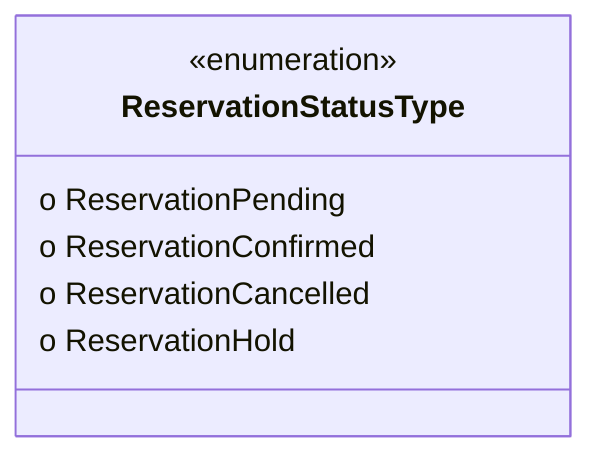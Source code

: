 classDiagram
  class ReservationStatusType {
<<enumeration>>
  o ReservationPending
  o ReservationConfirmed
  o ReservationCancelled
  o ReservationHold
 }